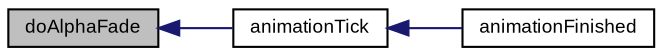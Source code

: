 digraph "doAlphaFade"
{
  bgcolor="transparent";
  edge [fontname="Arial",fontsize="9",labelfontname="Arial",labelfontsize="9"];
  node [fontname="Arial",fontsize="9",shape=record];
  rankdir="LR";
  Node1 [label="doAlphaFade",height=0.2,width=0.4,color="black", fillcolor="grey75", style="filled" fontcolor="black"];
  Node1 -> Node2 [dir="back",color="midnightblue",fontsize="9",style="solid",fontname="Arial"];
  Node2 [label="animationTick",height=0.2,width=0.4,color="black",URL="$class_v_s_t_g_u_i_1_1_animation_1_1_exchange_view_animation.html#ae39b9b451e6e7c5b8fa0186a3b516c2b",tooltip="pos is a normalized value between zero and one "];
  Node2 -> Node3 [dir="back",color="midnightblue",fontsize="9",style="solid",fontname="Arial"];
  Node3 [label="animationFinished",height=0.2,width=0.4,color="black",URL="$class_v_s_t_g_u_i_1_1_animation_1_1_exchange_view_animation.html#aad1ec675e50d5dbdc0b59b400ab75b6b",tooltip="animation ended "];
}
